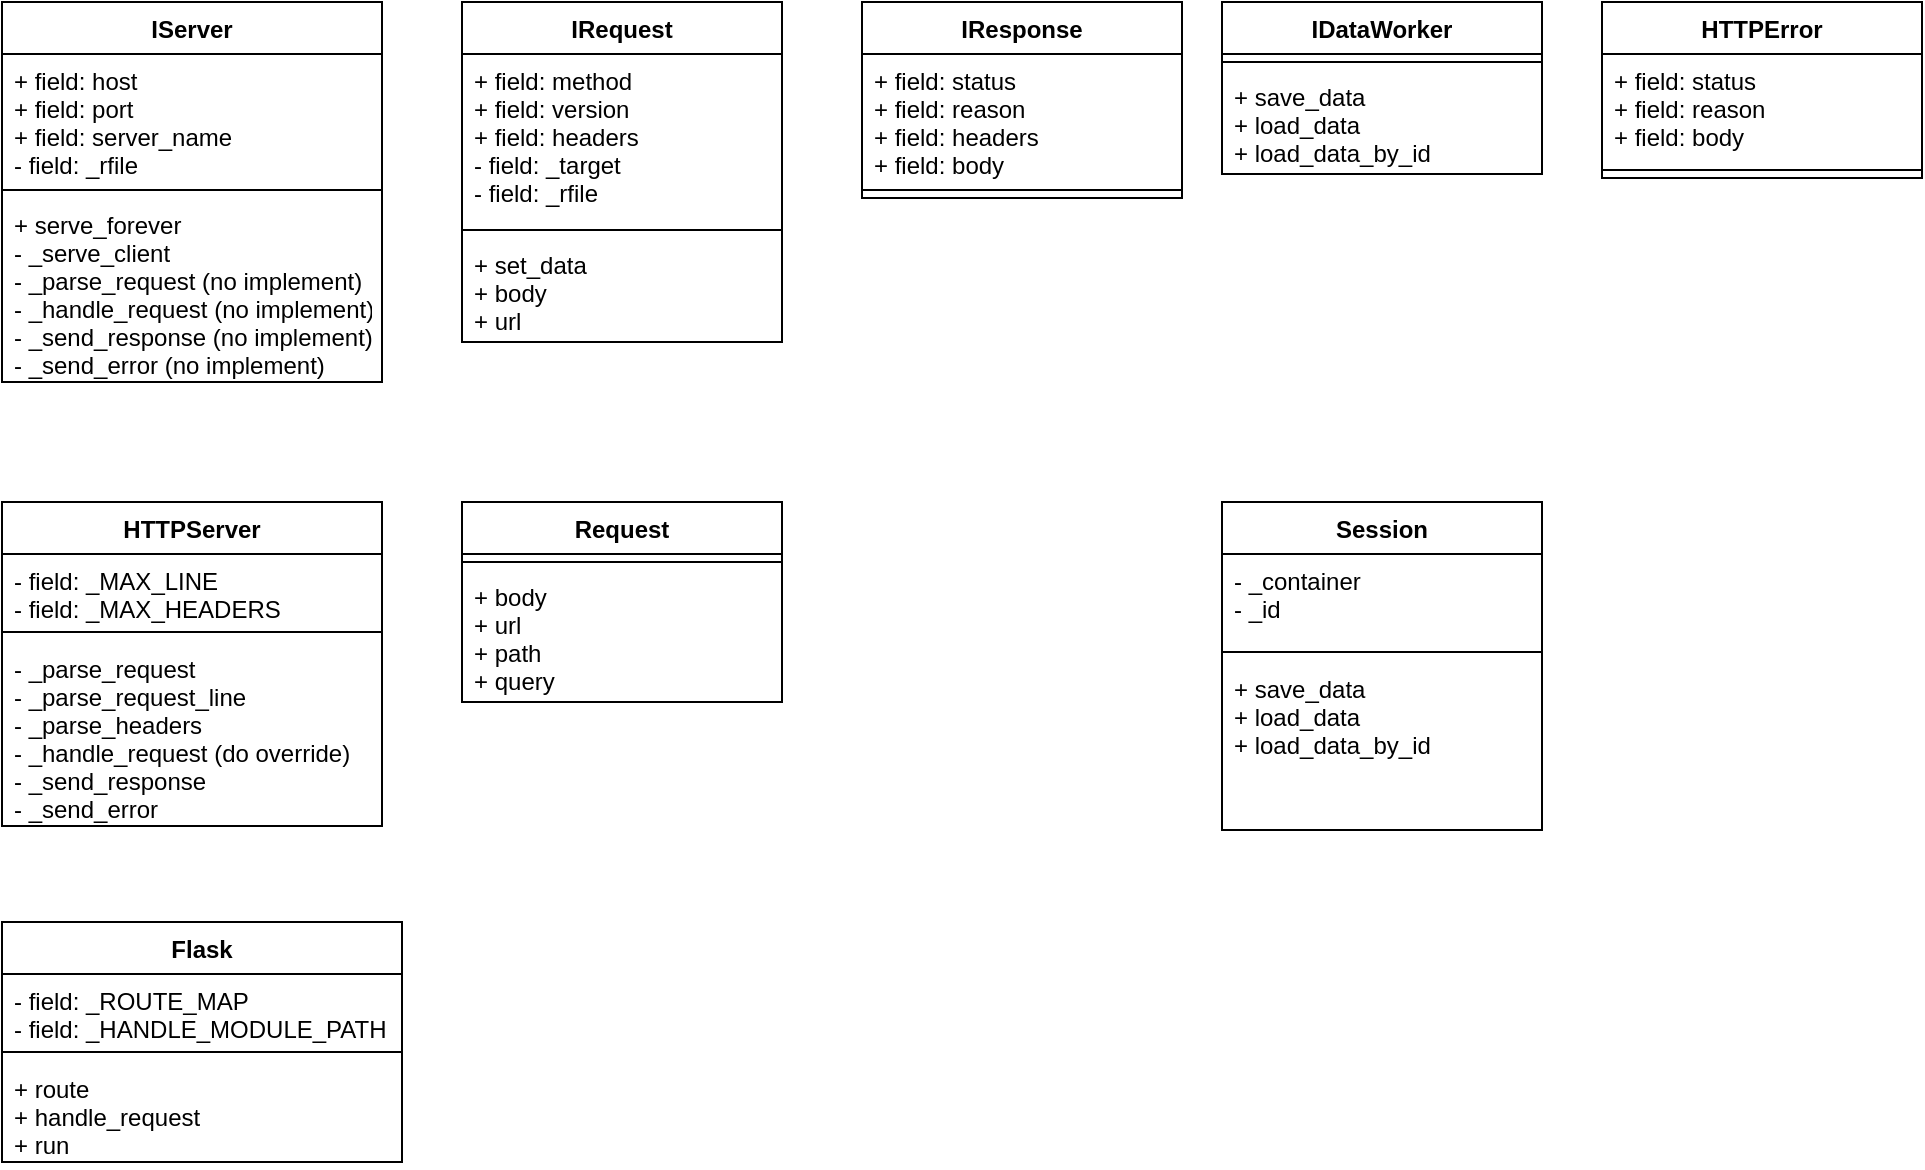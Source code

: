 <mxfile version="12.6.7" type="device"><diagram id="Jr7TVTbLlc5n27jbCmKg" name="Страница 1"><mxGraphModel dx="1422" dy="802" grid="1" gridSize="10" guides="1" tooltips="1" connect="1" arrows="1" fold="1" page="1" pageScale="1" pageWidth="827" pageHeight="1169" math="0" shadow="0"><root><mxCell id="0"/><mxCell id="1" parent="0"/><mxCell id="OYKaaZT7CBkXn1Hs3u85-1" value="IRequest" style="swimlane;fontStyle=1;align=center;verticalAlign=top;childLayout=stackLayout;horizontal=1;startSize=26;horizontalStack=0;resizeParent=1;resizeParentMax=0;resizeLast=0;collapsible=1;marginBottom=0;" vertex="1" parent="1"><mxGeometry x="270" y="30" width="160" height="170" as="geometry"/></mxCell><mxCell id="OYKaaZT7CBkXn1Hs3u85-2" value="+ field: method&#10;+ field: version&#10;+ field: headers&#10;- field: _target&#10;- field: _rfile&#10;" style="text;strokeColor=none;fillColor=none;align=left;verticalAlign=top;spacingLeft=4;spacingRight=4;overflow=hidden;rotatable=0;points=[[0,0.5],[1,0.5]];portConstraint=eastwest;" vertex="1" parent="OYKaaZT7CBkXn1Hs3u85-1"><mxGeometry y="26" width="160" height="84" as="geometry"/></mxCell><mxCell id="OYKaaZT7CBkXn1Hs3u85-3" value="" style="line;strokeWidth=1;fillColor=none;align=left;verticalAlign=middle;spacingTop=-1;spacingLeft=3;spacingRight=3;rotatable=0;labelPosition=right;points=[];portConstraint=eastwest;" vertex="1" parent="OYKaaZT7CBkXn1Hs3u85-1"><mxGeometry y="110" width="160" height="8" as="geometry"/></mxCell><mxCell id="OYKaaZT7CBkXn1Hs3u85-4" value="+ set_data&#10;+ body&#10;+ url" style="text;strokeColor=none;fillColor=none;align=left;verticalAlign=top;spacingLeft=4;spacingRight=4;overflow=hidden;rotatable=0;points=[[0,0.5],[1,0.5]];portConstraint=eastwest;" vertex="1" parent="OYKaaZT7CBkXn1Hs3u85-1"><mxGeometry y="118" width="160" height="52" as="geometry"/></mxCell><mxCell id="OYKaaZT7CBkXn1Hs3u85-5" value="IServer" style="swimlane;fontStyle=1;align=center;verticalAlign=top;childLayout=stackLayout;horizontal=1;startSize=26;horizontalStack=0;resizeParent=1;resizeParentMax=0;resizeLast=0;collapsible=1;marginBottom=0;" vertex="1" parent="1"><mxGeometry x="40" y="30" width="190" height="190" as="geometry"/></mxCell><mxCell id="OYKaaZT7CBkXn1Hs3u85-6" value="+ field: host&#10;+ field: port&#10;+ field: server_name&#10;- field: _rfile" style="text;strokeColor=none;fillColor=none;align=left;verticalAlign=top;spacingLeft=4;spacingRight=4;overflow=hidden;rotatable=0;points=[[0,0.5],[1,0.5]];portConstraint=eastwest;" vertex="1" parent="OYKaaZT7CBkXn1Hs3u85-5"><mxGeometry y="26" width="190" height="64" as="geometry"/></mxCell><mxCell id="OYKaaZT7CBkXn1Hs3u85-7" value="" style="line;strokeWidth=1;fillColor=none;align=left;verticalAlign=middle;spacingTop=-1;spacingLeft=3;spacingRight=3;rotatable=0;labelPosition=right;points=[];portConstraint=eastwest;" vertex="1" parent="OYKaaZT7CBkXn1Hs3u85-5"><mxGeometry y="90" width="190" height="8" as="geometry"/></mxCell><mxCell id="OYKaaZT7CBkXn1Hs3u85-8" value="+ serve_forever&#10;- _serve_client&#10;- _parse_request (no implement)&#10;- _handle_request (no implement)&#10;- _send_response (no implement)&#10;- _send_error (no implement)&#10;" style="text;strokeColor=none;fillColor=none;align=left;verticalAlign=top;spacingLeft=4;spacingRight=4;overflow=hidden;rotatable=0;points=[[0,0.5],[1,0.5]];portConstraint=eastwest;" vertex="1" parent="OYKaaZT7CBkXn1Hs3u85-5"><mxGeometry y="98" width="190" height="92" as="geometry"/></mxCell><mxCell id="OYKaaZT7CBkXn1Hs3u85-9" value="IResponse" style="swimlane;fontStyle=1;align=center;verticalAlign=top;childLayout=stackLayout;horizontal=1;startSize=26;horizontalStack=0;resizeParent=1;resizeParentMax=0;resizeLast=0;collapsible=1;marginBottom=0;" vertex="1" parent="1"><mxGeometry x="470" y="30" width="160" height="98" as="geometry"/></mxCell><mxCell id="OYKaaZT7CBkXn1Hs3u85-10" value="+ field: status&#10;+ field: reason&#10;+ field: headers&#10;+ field: body&#10;" style="text;strokeColor=none;fillColor=none;align=left;verticalAlign=top;spacingLeft=4;spacingRight=4;overflow=hidden;rotatable=0;points=[[0,0.5],[1,0.5]];portConstraint=eastwest;" vertex="1" parent="OYKaaZT7CBkXn1Hs3u85-9"><mxGeometry y="26" width="160" height="64" as="geometry"/></mxCell><mxCell id="OYKaaZT7CBkXn1Hs3u85-11" value="" style="line;strokeWidth=1;fillColor=none;align=left;verticalAlign=middle;spacingTop=-1;spacingLeft=3;spacingRight=3;rotatable=0;labelPosition=right;points=[];portConstraint=eastwest;" vertex="1" parent="OYKaaZT7CBkXn1Hs3u85-9"><mxGeometry y="90" width="160" height="8" as="geometry"/></mxCell><mxCell id="OYKaaZT7CBkXn1Hs3u85-13" value="IDataWorker" style="swimlane;fontStyle=1;align=center;verticalAlign=top;childLayout=stackLayout;horizontal=1;startSize=26;horizontalStack=0;resizeParent=1;resizeParentMax=0;resizeLast=0;collapsible=1;marginBottom=0;" vertex="1" parent="1"><mxGeometry x="650" y="30" width="160" height="86" as="geometry"/></mxCell><mxCell id="OYKaaZT7CBkXn1Hs3u85-15" value="" style="line;strokeWidth=1;fillColor=none;align=left;verticalAlign=middle;spacingTop=-1;spacingLeft=3;spacingRight=3;rotatable=0;labelPosition=right;points=[];portConstraint=eastwest;" vertex="1" parent="OYKaaZT7CBkXn1Hs3u85-13"><mxGeometry y="26" width="160" height="8" as="geometry"/></mxCell><mxCell id="OYKaaZT7CBkXn1Hs3u85-16" value="+ save_data&#10;+ load_data&#10;+ load_data_by_id" style="text;strokeColor=none;fillColor=none;align=left;verticalAlign=top;spacingLeft=4;spacingRight=4;overflow=hidden;rotatable=0;points=[[0,0.5],[1,0.5]];portConstraint=eastwest;" vertex="1" parent="OYKaaZT7CBkXn1Hs3u85-13"><mxGeometry y="34" width="160" height="52" as="geometry"/></mxCell><mxCell id="OYKaaZT7CBkXn1Hs3u85-17" value="HTTPError" style="swimlane;fontStyle=1;align=center;verticalAlign=top;childLayout=stackLayout;horizontal=1;startSize=26;horizontalStack=0;resizeParent=1;resizeParentMax=0;resizeLast=0;collapsible=1;marginBottom=0;" vertex="1" parent="1"><mxGeometry x="840" y="30" width="160" height="88" as="geometry"/></mxCell><mxCell id="OYKaaZT7CBkXn1Hs3u85-18" value="+ field: status&#10;+ field: reason&#10;+ field: body&#10;" style="text;strokeColor=none;fillColor=none;align=left;verticalAlign=top;spacingLeft=4;spacingRight=4;overflow=hidden;rotatable=0;points=[[0,0.5],[1,0.5]];portConstraint=eastwest;" vertex="1" parent="OYKaaZT7CBkXn1Hs3u85-17"><mxGeometry y="26" width="160" height="54" as="geometry"/></mxCell><mxCell id="OYKaaZT7CBkXn1Hs3u85-19" value="" style="line;strokeWidth=1;fillColor=none;align=left;verticalAlign=middle;spacingTop=-1;spacingLeft=3;spacingRight=3;rotatable=0;labelPosition=right;points=[];portConstraint=eastwest;" vertex="1" parent="OYKaaZT7CBkXn1Hs3u85-17"><mxGeometry y="80" width="160" height="8" as="geometry"/></mxCell><mxCell id="OYKaaZT7CBkXn1Hs3u85-20" value="HTTPServer" style="swimlane;fontStyle=1;align=center;verticalAlign=top;childLayout=stackLayout;horizontal=1;startSize=26;horizontalStack=0;resizeParent=1;resizeParentMax=0;resizeLast=0;collapsible=1;marginBottom=0;" vertex="1" parent="1"><mxGeometry x="40" y="280" width="190" height="162" as="geometry"/></mxCell><mxCell id="OYKaaZT7CBkXn1Hs3u85-21" value="- field: _MAX_LINE&#10;- field: _MAX_HEADERS" style="text;strokeColor=none;fillColor=none;align=left;verticalAlign=top;spacingLeft=4;spacingRight=4;overflow=hidden;rotatable=0;points=[[0,0.5],[1,0.5]];portConstraint=eastwest;" vertex="1" parent="OYKaaZT7CBkXn1Hs3u85-20"><mxGeometry y="26" width="190" height="34" as="geometry"/></mxCell><mxCell id="OYKaaZT7CBkXn1Hs3u85-22" value="" style="line;strokeWidth=1;fillColor=none;align=left;verticalAlign=middle;spacingTop=-1;spacingLeft=3;spacingRight=3;rotatable=0;labelPosition=right;points=[];portConstraint=eastwest;" vertex="1" parent="OYKaaZT7CBkXn1Hs3u85-20"><mxGeometry y="60" width="190" height="10" as="geometry"/></mxCell><mxCell id="OYKaaZT7CBkXn1Hs3u85-23" value="- _parse_request&#10;- _parse_request_line&#10;- _parse_headers &#10;- _handle_request (do override)&#10;- _send_response&#10;- _send_error" style="text;strokeColor=none;fillColor=none;align=left;verticalAlign=top;spacingLeft=4;spacingRight=4;overflow=hidden;rotatable=0;points=[[0,0.5],[1,0.5]];portConstraint=eastwest;" vertex="1" parent="OYKaaZT7CBkXn1Hs3u85-20"><mxGeometry y="70" width="190" height="92" as="geometry"/></mxCell><mxCell id="OYKaaZT7CBkXn1Hs3u85-24" value="Request" style="swimlane;fontStyle=1;align=center;verticalAlign=top;childLayout=stackLayout;horizontal=1;startSize=26;horizontalStack=0;resizeParent=1;resizeParentMax=0;resizeLast=0;collapsible=1;marginBottom=0;" vertex="1" parent="1"><mxGeometry x="270" y="280" width="160" height="100" as="geometry"/></mxCell><mxCell id="OYKaaZT7CBkXn1Hs3u85-26" value="" style="line;strokeWidth=1;fillColor=none;align=left;verticalAlign=middle;spacingTop=-1;spacingLeft=3;spacingRight=3;rotatable=0;labelPosition=right;points=[];portConstraint=eastwest;" vertex="1" parent="OYKaaZT7CBkXn1Hs3u85-24"><mxGeometry y="26" width="160" height="8" as="geometry"/></mxCell><mxCell id="OYKaaZT7CBkXn1Hs3u85-27" value="+ body&#10;+ url&#10;+ path&#10;+ query" style="text;strokeColor=none;fillColor=none;align=left;verticalAlign=top;spacingLeft=4;spacingRight=4;overflow=hidden;rotatable=0;points=[[0,0.5],[1,0.5]];portConstraint=eastwest;" vertex="1" parent="OYKaaZT7CBkXn1Hs3u85-24"><mxGeometry y="34" width="160" height="66" as="geometry"/></mxCell><mxCell id="OYKaaZT7CBkXn1Hs3u85-28" value="Session" style="swimlane;fontStyle=1;align=center;verticalAlign=top;childLayout=stackLayout;horizontal=1;startSize=26;horizontalStack=0;resizeParent=1;resizeParentMax=0;resizeLast=0;collapsible=1;marginBottom=0;" vertex="1" parent="1"><mxGeometry x="650" y="280" width="160" height="164" as="geometry"/></mxCell><mxCell id="OYKaaZT7CBkXn1Hs3u85-34" value="- _container&#10;- _id" style="text;strokeColor=none;fillColor=none;align=left;verticalAlign=top;spacingLeft=4;spacingRight=4;overflow=hidden;rotatable=0;points=[[0,0.5],[1,0.5]];portConstraint=eastwest;" vertex="1" parent="OYKaaZT7CBkXn1Hs3u85-28"><mxGeometry y="26" width="160" height="44" as="geometry"/></mxCell><mxCell id="OYKaaZT7CBkXn1Hs3u85-29" value="" style="line;strokeWidth=1;fillColor=none;align=left;verticalAlign=middle;spacingTop=-1;spacingLeft=3;spacingRight=3;rotatable=0;labelPosition=right;points=[];portConstraint=eastwest;" vertex="1" parent="OYKaaZT7CBkXn1Hs3u85-28"><mxGeometry y="70" width="160" height="10" as="geometry"/></mxCell><mxCell id="OYKaaZT7CBkXn1Hs3u85-30" value="+ save_data&#10;+ load_data&#10;+ load_data_by_id" style="text;strokeColor=none;fillColor=none;align=left;verticalAlign=top;spacingLeft=4;spacingRight=4;overflow=hidden;rotatable=0;points=[[0,0.5],[1,0.5]];portConstraint=eastwest;" vertex="1" parent="OYKaaZT7CBkXn1Hs3u85-28"><mxGeometry y="80" width="160" height="84" as="geometry"/></mxCell><mxCell id="OYKaaZT7CBkXn1Hs3u85-35" value="Flask" style="swimlane;fontStyle=1;align=center;verticalAlign=top;childLayout=stackLayout;horizontal=1;startSize=26;horizontalStack=0;resizeParent=1;resizeParentMax=0;resizeLast=0;collapsible=1;marginBottom=0;" vertex="1" parent="1"><mxGeometry x="40" y="490" width="200" height="120" as="geometry"/></mxCell><mxCell id="OYKaaZT7CBkXn1Hs3u85-36" value="- field: _ROUTE_MAP&#10;- field: _HANDLE_MODULE_PATH" style="text;strokeColor=none;fillColor=none;align=left;verticalAlign=top;spacingLeft=4;spacingRight=4;overflow=hidden;rotatable=0;points=[[0,0.5],[1,0.5]];portConstraint=eastwest;" vertex="1" parent="OYKaaZT7CBkXn1Hs3u85-35"><mxGeometry y="26" width="200" height="34" as="geometry"/></mxCell><mxCell id="OYKaaZT7CBkXn1Hs3u85-37" value="" style="line;strokeWidth=1;fillColor=none;align=left;verticalAlign=middle;spacingTop=-1;spacingLeft=3;spacingRight=3;rotatable=0;labelPosition=right;points=[];portConstraint=eastwest;" vertex="1" parent="OYKaaZT7CBkXn1Hs3u85-35"><mxGeometry y="60" width="200" height="10" as="geometry"/></mxCell><mxCell id="OYKaaZT7CBkXn1Hs3u85-38" value="+ route&#10;+ handle_request&#10;+ run" style="text;strokeColor=none;fillColor=none;align=left;verticalAlign=top;spacingLeft=4;spacingRight=4;overflow=hidden;rotatable=0;points=[[0,0.5],[1,0.5]];portConstraint=eastwest;" vertex="1" parent="OYKaaZT7CBkXn1Hs3u85-35"><mxGeometry y="70" width="200" height="50" as="geometry"/></mxCell></root></mxGraphModel></diagram></mxfile>